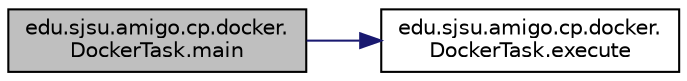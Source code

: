 digraph "edu.sjsu.amigo.cp.docker.DockerTask.main"
{
  edge [fontname="Helvetica",fontsize="10",labelfontname="Helvetica",labelfontsize="10"];
  node [fontname="Helvetica",fontsize="10",shape=record];
  rankdir="LR";
  Node4 [label="edu.sjsu.amigo.cp.docker.\lDockerTask.main",height=0.2,width=0.4,color="black", fillcolor="grey75", style="filled", fontcolor="black"];
  Node4 -> Node5 [color="midnightblue",fontsize="10",style="solid"];
  Node5 [label="edu.sjsu.amigo.cp.docker.\lDockerTask.execute",height=0.2,width=0.4,color="black", fillcolor="white", style="filled",URL="$classedu_1_1sjsu_1_1amigo_1_1cp_1_1docker_1_1_docker_task.html#a84267c819516a7d659f5c3c64a0b9e6e"];
}

